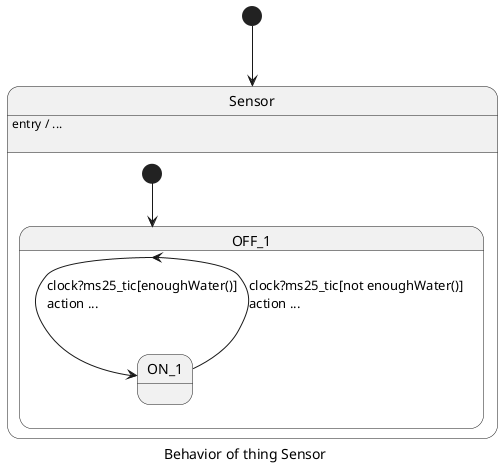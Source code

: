 @startuml
skinparam defaultTextAlignment left
caption Behavior of thing Sensor
[*] --> Sensor
state Sensor{
state OFF_1{

OFF_1 --> ON_1 : clock?ms25_tic[enoughWater()]\naction ...\n
}
state ON_1{

ON_1 --> OFF_1 : clock?ms25_tic[not enoughWater()]\naction ...\n
}
[*] --> OFF_1
	Sensor : entry / ...\n
}
@enduml
